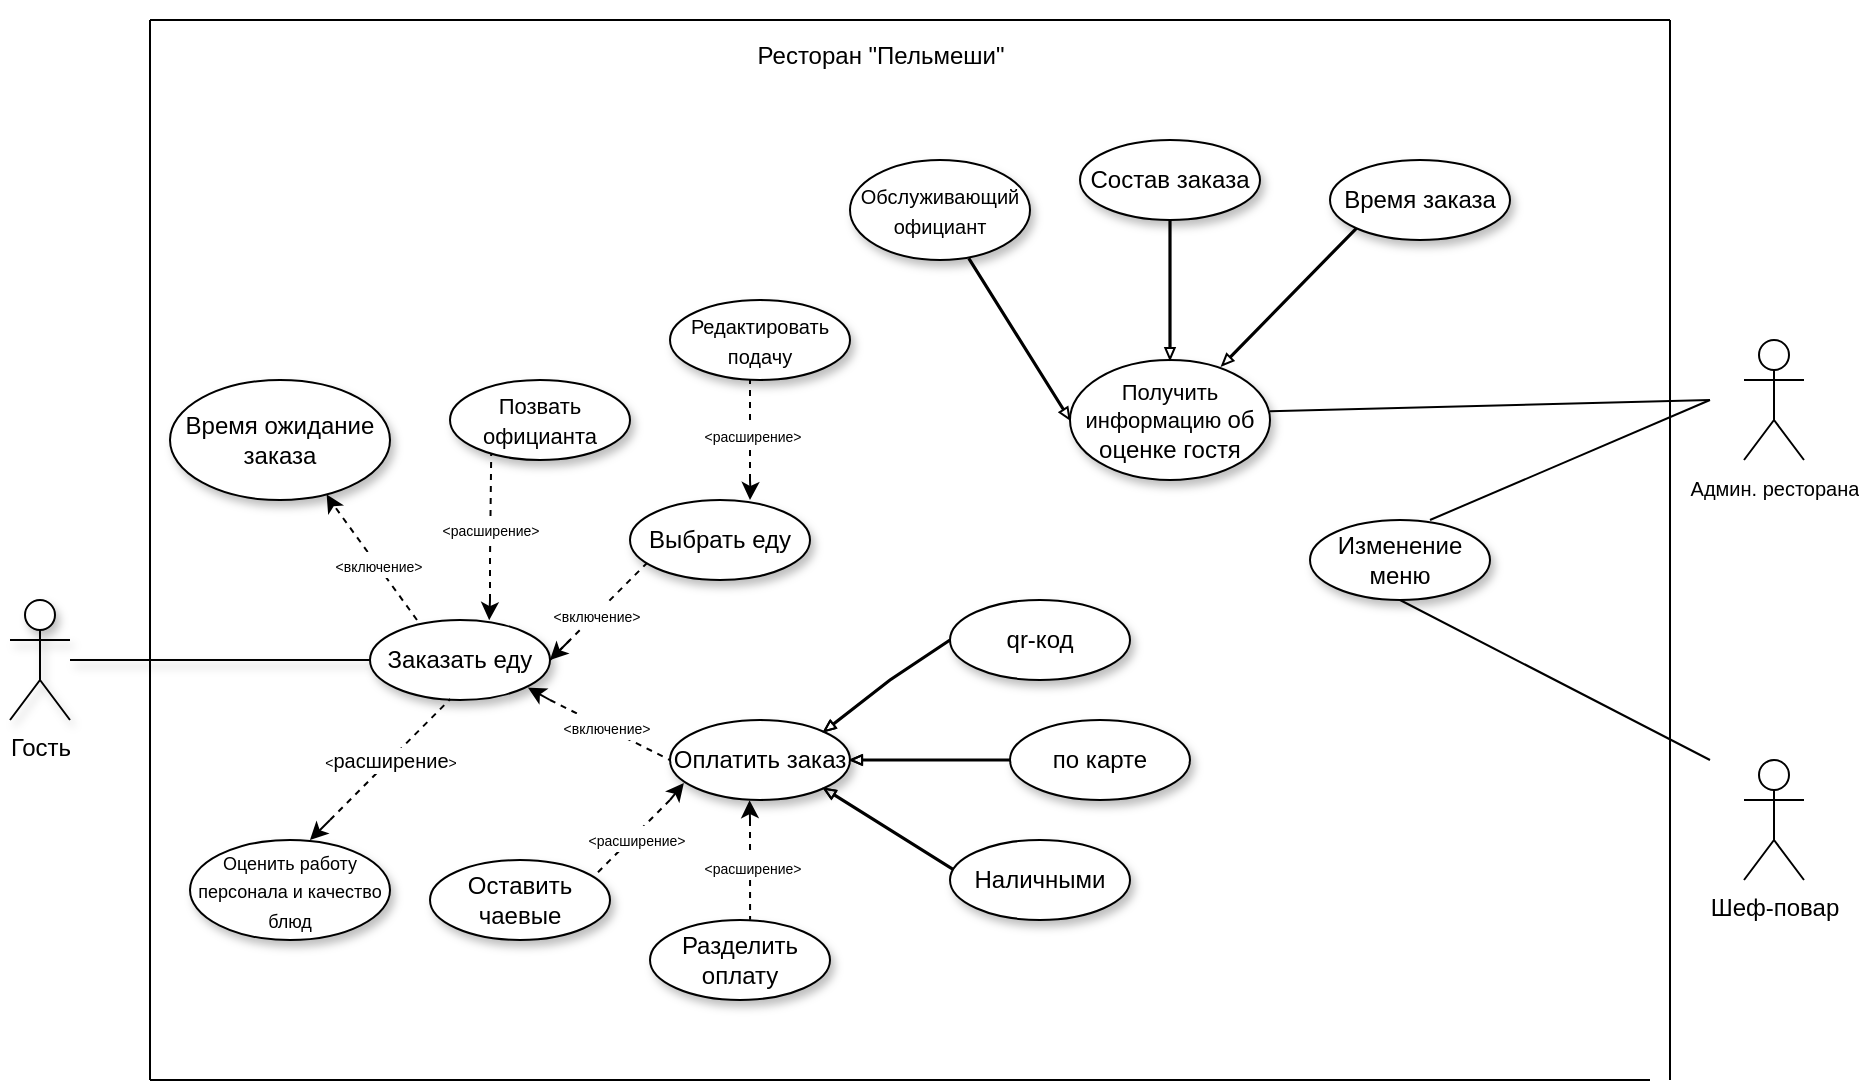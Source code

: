 <mxfile version="22.1.5" type="device" pages="2">
  <diagram name="Страница — 1" id="i7tvHaPtQf8Is52cMBQ1">
    <mxGraphModel dx="1877" dy="1699" grid="1" gridSize="10" guides="1" tooltips="1" connect="1" arrows="1" fold="1" page="1" pageScale="1" pageWidth="827" pageHeight="1169" math="0" shadow="0">
      <root>
        <mxCell id="0" />
        <mxCell id="1" parent="0" />
        <object label="Гость&lt;br&gt;" id="osNOKD76Zi-TCdNgW4y7-5">
          <mxCell style="shape=umlActor;verticalLabelPosition=bottom;verticalAlign=top;html=1;outlineConnect=0;shadow=1;" parent="1" vertex="1">
            <mxGeometry x="-70" y="160" width="30" height="60" as="geometry" />
          </mxCell>
        </object>
        <mxCell id="osNOKD76Zi-TCdNgW4y7-8" value="" style="endArrow=none;html=1;rounded=0;shadow=1;" parent="1" source="osNOKD76Zi-TCdNgW4y7-5" edge="1">
          <mxGeometry width="50" height="50" relative="1" as="geometry">
            <mxPoint x="130" y="210" as="sourcePoint" />
            <mxPoint x="110" y="190" as="targetPoint" />
          </mxGeometry>
        </mxCell>
        <mxCell id="osNOKD76Zi-TCdNgW4y7-9" value="Заказать еду" style="ellipse;whiteSpace=wrap;html=1;shadow=1;" parent="1" vertex="1">
          <mxGeometry x="110" y="170" width="90" height="40" as="geometry" />
        </mxCell>
        <mxCell id="osNOKD76Zi-TCdNgW4y7-10" value="&lt;font style=&quot;font-size: 7px;&quot;&gt;&amp;lt;расширение&amp;gt;&lt;/font&gt;" style="endArrow=none;dashed=1;html=1;rounded=0;entryX=0.229;entryY=0.913;entryDx=0;entryDy=0;entryPerimeter=0;shadow=0;" parent="1" target="osNOKD76Zi-TCdNgW4y7-19" edge="1">
          <mxGeometry x="-0.004" width="50" height="50" relative="1" as="geometry">
            <mxPoint x="170" y="160" as="sourcePoint" />
            <mxPoint x="189.51" y="80" as="targetPoint" />
            <Array as="points">
              <mxPoint x="170" y="140" />
            </Array>
            <mxPoint as="offset" />
          </mxGeometry>
        </mxCell>
        <mxCell id="osNOKD76Zi-TCdNgW4y7-19" value="&lt;font style=&quot;font-size: 11px;&quot;&gt;Позвать официанта&lt;/font&gt;" style="ellipse;whiteSpace=wrap;html=1;shadow=1;" parent="1" vertex="1">
          <mxGeometry x="150" y="50" width="90" height="40" as="geometry" />
        </mxCell>
        <mxCell id="osNOKD76Zi-TCdNgW4y7-32" value="" style="endArrow=none;dashed=1;html=1;rounded=0;" parent="1" edge="1">
          <mxGeometry width="50" height="50" relative="1" as="geometry">
            <mxPoint x="200" y="190" as="sourcePoint" />
            <mxPoint x="250" y="140" as="targetPoint" />
            <Array as="points">
              <mxPoint x="220" y="170" />
            </Array>
          </mxGeometry>
        </mxCell>
        <mxCell id="osNOKD76Zi-TCdNgW4y7-33" value="&lt;font style=&quot;font-size: 7px;&quot;&gt;&amp;lt;включение&amp;gt;&lt;/font&gt;" style="edgeLabel;html=1;align=center;verticalAlign=middle;resizable=0;points=[];" parent="osNOKD76Zi-TCdNgW4y7-32" vertex="1" connectable="0">
          <mxGeometry x="-0.077" y="1" relative="1" as="geometry">
            <mxPoint as="offset" />
          </mxGeometry>
        </mxCell>
        <mxCell id="osNOKD76Zi-TCdNgW4y7-35" value="Выбрать еду" style="ellipse;whiteSpace=wrap;html=1;shadow=1;" parent="1" vertex="1">
          <mxGeometry x="240" y="110" width="90" height="40" as="geometry" />
        </mxCell>
        <mxCell id="osNOKD76Zi-TCdNgW4y7-40" value="" style="endArrow=none;html=1;rounded=0;" parent="1" edge="1">
          <mxGeometry width="50" height="50" relative="1" as="geometry">
            <mxPoint x="200" y="200" as="sourcePoint" />
            <mxPoint x="200" y="200" as="targetPoint" />
            <Array as="points" />
          </mxGeometry>
        </mxCell>
        <mxCell id="osNOKD76Zi-TCdNgW4y7-42" value="" style="endArrow=none;dashed=1;html=1;rounded=0;entryX=0;entryY=0.5;entryDx=0;entryDy=0;" parent="1" target="osNOKD76Zi-TCdNgW4y7-44" edge="1">
          <mxGeometry width="50" height="50" relative="1" as="geometry">
            <mxPoint x="200" y="210" as="sourcePoint" />
            <mxPoint x="240" y="260" as="targetPoint" />
            <Array as="points" />
          </mxGeometry>
        </mxCell>
        <mxCell id="osNOKD76Zi-TCdNgW4y7-43" value="&lt;font style=&quot;font-size: 7px;&quot;&gt;&amp;lt;включение&amp;gt;&lt;/font&gt;" style="edgeLabel;html=1;align=center;verticalAlign=middle;resizable=0;points=[];" parent="osNOKD76Zi-TCdNgW4y7-42" vertex="1" connectable="0">
          <mxGeometry x="-0.077" y="1" relative="1" as="geometry">
            <mxPoint as="offset" />
          </mxGeometry>
        </mxCell>
        <mxCell id="osNOKD76Zi-TCdNgW4y7-44" value="Оплатить заказ" style="ellipse;whiteSpace=wrap;html=1;shadow=1;" parent="1" vertex="1">
          <mxGeometry x="260" y="220" width="90" height="40" as="geometry" />
        </mxCell>
        <mxCell id="osNOKD76Zi-TCdNgW4y7-45" value="" style="shape=flexArrow;endArrow=classic;html=1;rounded=0;entryX=1;entryY=0;entryDx=0;entryDy=0;width=0.588;endSize=1.516;endWidth=3.117;exitX=0;exitY=0.5;exitDx=0;exitDy=0;" parent="1" source="osNOKD76Zi-TCdNgW4y7-46" target="osNOKD76Zi-TCdNgW4y7-44" edge="1">
          <mxGeometry width="50" height="50" relative="1" as="geometry">
            <mxPoint x="400" y="180" as="sourcePoint" />
            <mxPoint x="324.0" y="220" as="targetPoint" />
            <Array as="points">
              <mxPoint x="370" y="200" />
            </Array>
          </mxGeometry>
        </mxCell>
        <mxCell id="osNOKD76Zi-TCdNgW4y7-46" value="qr-код" style="ellipse;whiteSpace=wrap;html=1;shadow=1;" parent="1" vertex="1">
          <mxGeometry x="400" y="160" width="90" height="40" as="geometry" />
        </mxCell>
        <mxCell id="osNOKD76Zi-TCdNgW4y7-47" value="" style="shape=flexArrow;endArrow=classic;html=1;rounded=0;entryX=1;entryY=0.5;entryDx=0;entryDy=0;width=0.588;endSize=1.516;endWidth=3.117;" parent="1" target="osNOKD76Zi-TCdNgW4y7-44" edge="1">
          <mxGeometry width="50" height="50" relative="1" as="geometry">
            <mxPoint x="430" y="240" as="sourcePoint" />
            <mxPoint x="360.0" y="260" as="targetPoint" />
            <Array as="points">
              <mxPoint x="396" y="240" />
            </Array>
          </mxGeometry>
        </mxCell>
        <mxCell id="osNOKD76Zi-TCdNgW4y7-48" value="по карте" style="ellipse;whiteSpace=wrap;html=1;shadow=1;" parent="1" vertex="1">
          <mxGeometry x="430" y="220" width="90" height="40" as="geometry" />
        </mxCell>
        <mxCell id="osNOKD76Zi-TCdNgW4y7-49" value="" style="shape=flexArrow;endArrow=classic;html=1;rounded=0;entryX=1;entryY=1;entryDx=0;entryDy=0;width=0.588;endSize=1.516;endWidth=3.117;exitX=0;exitY=0.5;exitDx=0;exitDy=0;" parent="1" source="osNOKD76Zi-TCdNgW4y7-50" target="osNOKD76Zi-TCdNgW4y7-44" edge="1">
          <mxGeometry width="50" height="50" relative="1" as="geometry">
            <mxPoint x="380" y="280" as="sourcePoint" />
            <mxPoint x="350.0" y="320" as="targetPoint" />
            <Array as="points">
              <mxPoint x="410" y="300" />
            </Array>
          </mxGeometry>
        </mxCell>
        <mxCell id="osNOKD76Zi-TCdNgW4y7-50" value="Наличными" style="ellipse;whiteSpace=wrap;html=1;shadow=1;" parent="1" vertex="1">
          <mxGeometry x="400" y="280" width="90" height="40" as="geometry" />
        </mxCell>
        <mxCell id="osNOKD76Zi-TCdNgW4y7-55" value="" style="endArrow=none;dashed=1;html=1;rounded=0;entryX=0.556;entryY=-0.003;entryDx=0;entryDy=0;entryPerimeter=0;" parent="1" target="osNOKD76Zi-TCdNgW4y7-57" edge="1">
          <mxGeometry width="50" height="50" relative="1" as="geometry">
            <mxPoint x="300" y="270" as="sourcePoint" />
            <mxPoint x="300" y="320" as="targetPoint" />
            <Array as="points" />
          </mxGeometry>
        </mxCell>
        <mxCell id="osNOKD76Zi-TCdNgW4y7-56" value="&lt;font style=&quot;font-size: 7px;&quot;&gt;&amp;lt;расширение&amp;gt;&lt;/font&gt;" style="edgeLabel;html=1;align=center;verticalAlign=middle;resizable=0;points=[];" parent="osNOKD76Zi-TCdNgW4y7-55" vertex="1" connectable="0">
          <mxGeometry x="-0.077" y="1" relative="1" as="geometry">
            <mxPoint as="offset" />
          </mxGeometry>
        </mxCell>
        <mxCell id="osNOKD76Zi-TCdNgW4y7-57" value="Разделить оплату" style="ellipse;whiteSpace=wrap;html=1;shadow=1;" parent="1" vertex="1">
          <mxGeometry x="250" y="320" width="90" height="40" as="geometry" />
        </mxCell>
        <mxCell id="osNOKD76Zi-TCdNgW4y7-60" value="" style="endArrow=none;dashed=1;html=1;rounded=0;exitX=0.111;exitY=0.748;exitDx=0;exitDy=0;exitPerimeter=0;" parent="1" edge="1">
          <mxGeometry width="50" height="50" relative="1" as="geometry">
            <mxPoint x="260" y="260" as="sourcePoint" />
            <mxPoint x="220.01" y="300.08" as="targetPoint" />
            <Array as="points">
              <mxPoint x="240.01" y="280.08" />
              <mxPoint x="230.01" y="290.08" />
            </Array>
          </mxGeometry>
        </mxCell>
        <mxCell id="osNOKD76Zi-TCdNgW4y7-61" value="&lt;font style=&quot;font-size: 7px;&quot;&gt;&amp;lt;расширение&amp;gt;&lt;/font&gt;" style="edgeLabel;html=1;align=center;verticalAlign=middle;resizable=0;points=[];" parent="osNOKD76Zi-TCdNgW4y7-60" vertex="1" connectable="0">
          <mxGeometry x="-0.077" y="1" relative="1" as="geometry">
            <mxPoint as="offset" />
          </mxGeometry>
        </mxCell>
        <mxCell id="osNOKD76Zi-TCdNgW4y7-63" value="" style="endArrow=classic;html=1;rounded=0;" parent="1" edge="1">
          <mxGeometry width="50" height="50" relative="1" as="geometry">
            <mxPoint x="180" y="280" as="sourcePoint" />
            <mxPoint x="180" y="280" as="targetPoint" />
          </mxGeometry>
        </mxCell>
        <mxCell id="osNOKD76Zi-TCdNgW4y7-64" value="" style="endArrow=classic;html=1;rounded=0;entryX=0.077;entryY=0.788;entryDx=0;entryDy=0;entryPerimeter=0;" parent="1" target="osNOKD76Zi-TCdNgW4y7-44" edge="1">
          <mxGeometry width="50" height="50" relative="1" as="geometry">
            <mxPoint x="260" y="260" as="sourcePoint" />
            <mxPoint x="270" y="250" as="targetPoint" />
            <Array as="points" />
          </mxGeometry>
        </mxCell>
        <mxCell id="osNOKD76Zi-TCdNgW4y7-65" value="" style="endArrow=classic;html=1;rounded=0;entryX=0.442;entryY=1.002;entryDx=0;entryDy=0;entryPerimeter=0;" parent="1" target="osNOKD76Zi-TCdNgW4y7-44" edge="1">
          <mxGeometry width="50" height="50" relative="1" as="geometry">
            <mxPoint x="300" y="270" as="sourcePoint" />
            <mxPoint x="294.93" y="260" as="targetPoint" />
            <Array as="points" />
          </mxGeometry>
        </mxCell>
        <mxCell id="osNOKD76Zi-TCdNgW4y7-66" value="" style="endArrow=classic;html=1;rounded=0;entryX=0.662;entryY=0.002;entryDx=0;entryDy=0;entryPerimeter=0;" parent="1" target="osNOKD76Zi-TCdNgW4y7-9" edge="1">
          <mxGeometry width="50" height="50" relative="1" as="geometry">
            <mxPoint x="170" y="160" as="sourcePoint" />
            <mxPoint x="160" y="160" as="targetPoint" />
            <Array as="points" />
          </mxGeometry>
        </mxCell>
        <mxCell id="osNOKD76Zi-TCdNgW4y7-68" value="" style="endArrow=classic;html=1;rounded=0;entryX=0.877;entryY=0.845;entryDx=0;entryDy=0;entryPerimeter=0;" parent="1" target="osNOKD76Zi-TCdNgW4y7-9" edge="1">
          <mxGeometry width="50" height="50" relative="1" as="geometry">
            <mxPoint x="200" y="210" as="sourcePoint" />
            <mxPoint x="240" y="190" as="targetPoint" />
            <Array as="points" />
          </mxGeometry>
        </mxCell>
        <mxCell id="osNOKD76Zi-TCdNgW4y7-70" value="" style="endArrow=classic;html=1;rounded=0;" parent="1" edge="1">
          <mxGeometry width="50" height="50" relative="1" as="geometry">
            <mxPoint x="210" y="180" as="sourcePoint" />
            <mxPoint x="200" y="190" as="targetPoint" />
            <Array as="points" />
          </mxGeometry>
        </mxCell>
        <mxCell id="osNOKD76Zi-TCdNgW4y7-72" value="Оставить чаевые" style="ellipse;whiteSpace=wrap;html=1;shadow=1;" parent="1" vertex="1">
          <mxGeometry x="140" y="290" width="90" height="40" as="geometry" />
        </mxCell>
        <mxCell id="osNOKD76Zi-TCdNgW4y7-73" value="" style="endArrow=classic;html=1;rounded=0;entryX=1;entryY=0;entryDx=0;entryDy=0;" parent="1" edge="1">
          <mxGeometry width="50" height="50" relative="1" as="geometry">
            <mxPoint x="300" y="100" as="sourcePoint" />
            <mxPoint x="300.0" y="109.998" as="targetPoint" />
            <Array as="points">
              <mxPoint x="300.18" y="104.14" />
            </Array>
          </mxGeometry>
        </mxCell>
        <mxCell id="osNOKD76Zi-TCdNgW4y7-74" value="" style="endArrow=none;dashed=1;html=1;rounded=0;" parent="1" edge="1">
          <mxGeometry width="50" height="50" relative="1" as="geometry">
            <mxPoint x="300" y="100" as="sourcePoint" />
            <mxPoint x="300" y="50" as="targetPoint" />
          </mxGeometry>
        </mxCell>
        <mxCell id="osNOKD76Zi-TCdNgW4y7-76" value="&lt;font style=&quot;font-size: 7px;&quot;&gt;&amp;lt;расширение&amp;gt;&lt;/font&gt;" style="edgeLabel;html=1;align=center;verticalAlign=middle;resizable=0;points=[];" parent="osNOKD76Zi-TCdNgW4y7-74" vertex="1" connectable="0">
          <mxGeometry x="-0.067" y="-1" relative="1" as="geometry">
            <mxPoint as="offset" />
          </mxGeometry>
        </mxCell>
        <mxCell id="osNOKD76Zi-TCdNgW4y7-75" value="&lt;font style=&quot;font-size: 10px;&quot;&gt;Редактировать подачу&lt;/font&gt;" style="ellipse;whiteSpace=wrap;html=1;shadow=1;" parent="1" vertex="1">
          <mxGeometry x="260" y="10" width="90" height="40" as="geometry" />
        </mxCell>
        <mxCell id="osNOKD76Zi-TCdNgW4y7-77" value="" style="endArrow=none;dashed=1;html=1;rounded=0;entryX=0.446;entryY=0.988;entryDx=0;entryDy=0;entryPerimeter=0;" parent="1" target="osNOKD76Zi-TCdNgW4y7-9" edge="1">
          <mxGeometry width="50" height="50" relative="1" as="geometry">
            <mxPoint x="90" y="270" as="sourcePoint" />
            <mxPoint x="134" y="209" as="targetPoint" />
          </mxGeometry>
        </mxCell>
        <mxCell id="osNOKD76Zi-TCdNgW4y7-78" value="&lt;font style=&quot;font-size: 7px;&quot;&gt;&amp;lt;&lt;/font&gt;&lt;font size=&quot;1&quot; style=&quot;&quot;&gt;расширение&lt;/font&gt;&lt;font style=&quot;font-size: 7px;&quot;&gt;&amp;gt;&lt;/font&gt;" style="edgeLabel;html=1;align=center;verticalAlign=middle;resizable=0;points=[];" parent="osNOKD76Zi-TCdNgW4y7-77" vertex="1" connectable="0">
          <mxGeometry x="-0.004" relative="1" as="geometry">
            <mxPoint as="offset" />
          </mxGeometry>
        </mxCell>
        <mxCell id="osNOKD76Zi-TCdNgW4y7-79" value="" style="endArrow=classic;html=1;rounded=0;" parent="1" edge="1">
          <mxGeometry width="50" height="50" relative="1" as="geometry">
            <mxPoint x="90" y="270" as="sourcePoint" />
            <mxPoint x="80" y="280" as="targetPoint" />
            <Array as="points" />
          </mxGeometry>
        </mxCell>
        <mxCell id="osNOKD76Zi-TCdNgW4y7-80" value="&lt;font style=&quot;font-size: 9px;&quot;&gt;Оценить работу персонала и качество блюд&lt;/font&gt;" style="ellipse;whiteSpace=wrap;html=1;shadow=1;" parent="1" vertex="1">
          <mxGeometry x="20" y="280" width="100" height="50" as="geometry" />
        </mxCell>
        <mxCell id="osNOKD76Zi-TCdNgW4y7-81" value="&lt;font style=&quot;font-size: 10px;&quot;&gt;Админ. ресторана&lt;/font&gt;" style="shape=umlActor;verticalLabelPosition=bottom;verticalAlign=top;html=1;outlineConnect=0;" parent="1" vertex="1">
          <mxGeometry x="797" y="30" width="30" height="60" as="geometry" />
        </mxCell>
        <mxCell id="osNOKD76Zi-TCdNgW4y7-82" value="Шеф-повар&lt;br&gt;" style="shape=umlActor;verticalLabelPosition=bottom;verticalAlign=top;html=1;outlineConnect=0;" parent="1" vertex="1">
          <mxGeometry x="797" y="240" width="30" height="60" as="geometry" />
        </mxCell>
        <mxCell id="osNOKD76Zi-TCdNgW4y7-86" value="" style="endArrow=none;html=1;rounded=0;" parent="1" edge="1">
          <mxGeometry width="50" height="50" relative="1" as="geometry">
            <mxPoint x="640" y="120" as="sourcePoint" />
            <mxPoint x="780" y="60" as="targetPoint" />
          </mxGeometry>
        </mxCell>
        <mxCell id="osNOKD76Zi-TCdNgW4y7-87" value="Изменение меню" style="ellipse;whiteSpace=wrap;html=1;shadow=1;" parent="1" vertex="1">
          <mxGeometry x="580" y="120" width="90" height="40" as="geometry" />
        </mxCell>
        <mxCell id="osNOKD76Zi-TCdNgW4y7-88" value="" style="endArrow=none;html=1;rounded=0;entryX=0.5;entryY=1;entryDx=0;entryDy=0;" parent="1" target="osNOKD76Zi-TCdNgW4y7-87" edge="1">
          <mxGeometry width="50" height="50" relative="1" as="geometry">
            <mxPoint x="780" y="240" as="sourcePoint" />
            <mxPoint x="660" y="180" as="targetPoint" />
          </mxGeometry>
        </mxCell>
        <mxCell id="osNOKD76Zi-TCdNgW4y7-90" value="" style="endArrow=none;html=1;rounded=0;exitX=0.998;exitY=0.428;exitDx=0;exitDy=0;exitPerimeter=0;" parent="1" source="osNOKD76Zi-TCdNgW4y7-91" edge="1">
          <mxGeometry width="50" height="50" relative="1" as="geometry">
            <mxPoint x="560" y="60" as="sourcePoint" />
            <mxPoint x="780" y="60" as="targetPoint" />
          </mxGeometry>
        </mxCell>
        <mxCell id="osNOKD76Zi-TCdNgW4y7-91" value="&lt;font style=&quot;font-size: 11px;&quot;&gt;Получить информацию&amp;nbsp;&lt;/font&gt;об оценке гостя" style="ellipse;whiteSpace=wrap;html=1;shadow=1;" parent="1" vertex="1">
          <mxGeometry x="460" y="40" width="100" height="60" as="geometry" />
        </mxCell>
        <mxCell id="osNOKD76Zi-TCdNgW4y7-97" value="" style="shape=flexArrow;endArrow=classic;html=1;rounded=0;entryX=0;entryY=0.5;entryDx=0;entryDy=0;width=0.588;endSize=1.516;endWidth=3.117;exitX=0.66;exitY=0.983;exitDx=0;exitDy=0;exitPerimeter=0;" parent="1" source="osNOKD76Zi-TCdNgW4y7-98" target="osNOKD76Zi-TCdNgW4y7-91" edge="1">
          <mxGeometry width="50" height="50" relative="1" as="geometry">
            <mxPoint x="430" y="40" as="sourcePoint" />
            <mxPoint x="414" y="126" as="targetPoint" />
            <Array as="points" />
          </mxGeometry>
        </mxCell>
        <mxCell id="osNOKD76Zi-TCdNgW4y7-98" value="&lt;font style=&quot;font-size: 10px;&quot;&gt;Обслуживающий официант&lt;/font&gt;" style="ellipse;whiteSpace=wrap;html=1;shadow=1;" parent="1" vertex="1">
          <mxGeometry x="350" y="-60" width="90" height="50" as="geometry" />
        </mxCell>
        <mxCell id="osNOKD76Zi-TCdNgW4y7-99" value="" style="shape=flexArrow;endArrow=classic;html=1;rounded=0;entryX=0.5;entryY=0;entryDx=0;entryDy=0;width=0.588;endSize=1.516;endWidth=3.117;" parent="1" target="osNOKD76Zi-TCdNgW4y7-91" edge="1">
          <mxGeometry width="50" height="50" relative="1" as="geometry">
            <mxPoint x="510" y="-30" as="sourcePoint" />
            <mxPoint x="527" y="31" as="targetPoint" />
            <Array as="points" />
          </mxGeometry>
        </mxCell>
        <mxCell id="osNOKD76Zi-TCdNgW4y7-100" value="Состав заказа" style="ellipse;whiteSpace=wrap;html=1;shadow=1;" parent="1" vertex="1">
          <mxGeometry x="465" y="-70" width="90" height="40" as="geometry" />
        </mxCell>
        <mxCell id="osNOKD76Zi-TCdNgW4y7-101" value="" style="shape=flexArrow;endArrow=classic;html=1;rounded=0;entryX=0.758;entryY=0.05;entryDx=0;entryDy=0;width=0.588;endSize=1.516;endWidth=3.117;entryPerimeter=0;exitX=0;exitY=1;exitDx=0;exitDy=0;" parent="1" source="osNOKD76Zi-TCdNgW4y7-102" target="osNOKD76Zi-TCdNgW4y7-91" edge="1">
          <mxGeometry width="50" height="50" relative="1" as="geometry">
            <mxPoint x="600" y="-20" as="sourcePoint" />
            <mxPoint x="570" y="50" as="targetPoint" />
            <Array as="points" />
          </mxGeometry>
        </mxCell>
        <mxCell id="osNOKD76Zi-TCdNgW4y7-102" value="Время заказа" style="ellipse;whiteSpace=wrap;html=1;shadow=1;" parent="1" vertex="1">
          <mxGeometry x="590" y="-60" width="90" height="40" as="geometry" />
        </mxCell>
        <mxCell id="osNOKD76Zi-TCdNgW4y7-103" value="" style="endArrow=none;dashed=1;html=1;rounded=0;exitX=0.261;exitY=0;exitDx=0;exitDy=0;exitPerimeter=0;" parent="1" source="osNOKD76Zi-TCdNgW4y7-9" edge="1">
          <mxGeometry width="50" height="50" relative="1" as="geometry">
            <mxPoint x="70" y="170" as="sourcePoint" />
            <mxPoint x="90" y="110" as="targetPoint" />
          </mxGeometry>
        </mxCell>
        <mxCell id="osNOKD76Zi-TCdNgW4y7-106" value="&lt;span style=&quot;font-size: 7px;&quot;&gt;&amp;lt;включение&amp;gt;&lt;/span&gt;" style="edgeLabel;html=1;align=center;verticalAlign=middle;resizable=0;points=[];" parent="osNOKD76Zi-TCdNgW4y7-103" vertex="1" connectable="0">
          <mxGeometry x="-0.064" y="-1" relative="1" as="geometry">
            <mxPoint as="offset" />
          </mxGeometry>
        </mxCell>
        <mxCell id="osNOKD76Zi-TCdNgW4y7-104" value="Время ожидание заказа" style="ellipse;whiteSpace=wrap;html=1;shadow=1;" parent="1" vertex="1">
          <mxGeometry x="10" y="50" width="110" height="60" as="geometry" />
        </mxCell>
        <mxCell id="osNOKD76Zi-TCdNgW4y7-105" value="" style="endArrow=classic;html=1;rounded=0;entryX=0.712;entryY=0.953;entryDx=0;entryDy=0;entryPerimeter=0;" parent="1" target="osNOKD76Zi-TCdNgW4y7-104" edge="1">
          <mxGeometry width="50" height="50" relative="1" as="geometry">
            <mxPoint x="90" y="110" as="sourcePoint" />
            <mxPoint x="80" y="120" as="targetPoint" />
            <Array as="points" />
          </mxGeometry>
        </mxCell>
        <mxCell id="osNOKD76Zi-TCdNgW4y7-108" value="" style="endArrow=none;html=1;rounded=0;" parent="1" edge="1">
          <mxGeometry width="50" height="50" relative="1" as="geometry">
            <mxPoint y="400" as="sourcePoint" />
            <mxPoint y="-130" as="targetPoint" />
          </mxGeometry>
        </mxCell>
        <mxCell id="osNOKD76Zi-TCdNgW4y7-109" value="" style="endArrow=none;html=1;rounded=0;" parent="1" edge="1">
          <mxGeometry width="50" height="50" relative="1" as="geometry">
            <mxPoint y="-130" as="sourcePoint" />
            <mxPoint x="760" y="-130" as="targetPoint" />
          </mxGeometry>
        </mxCell>
        <mxCell id="osNOKD76Zi-TCdNgW4y7-110" value="" style="endArrow=none;html=1;rounded=0;" parent="1" edge="1">
          <mxGeometry width="50" height="50" relative="1" as="geometry">
            <mxPoint x="760" y="400" as="sourcePoint" />
            <mxPoint x="760" y="-130" as="targetPoint" />
          </mxGeometry>
        </mxCell>
        <mxCell id="osNOKD76Zi-TCdNgW4y7-111" value="" style="endArrow=none;html=1;rounded=0;" parent="1" edge="1">
          <mxGeometry width="50" height="50" relative="1" as="geometry">
            <mxPoint y="400" as="sourcePoint" />
            <mxPoint x="750" y="400" as="targetPoint" />
          </mxGeometry>
        </mxCell>
        <mxCell id="osNOKD76Zi-TCdNgW4y7-112" value="&lt;br&gt;Ресторан &quot;Пельмеши&quot;" style="text;html=1;align=center;verticalAlign=middle;resizable=0;points=[];autosize=1;strokeColor=none;fillColor=none;" parent="1" vertex="1">
          <mxGeometry x="290" y="-140" width="150" height="40" as="geometry" />
        </mxCell>
      </root>
    </mxGraphModel>
  </diagram>
  <diagram id="vJi60URar5f1sg_l_6Mv" name="Страница — 2">
    <mxGraphModel dx="1514" dy="589" grid="1" gridSize="10" guides="1" tooltips="1" connect="1" arrows="1" fold="1" page="1" pageScale="1" pageWidth="827" pageHeight="1169" math="0" shadow="0">
      <root>
        <mxCell id="0" />
        <mxCell id="1" parent="0" />
        <mxCell id="jXORyKpwqcTnmHkpgUig-2" value="Диаграмма Activity для музыкального сервиса &quot;Не клон Spotify&quot; по выбору музыки." style="text;html=1;align=center;verticalAlign=middle;resizable=0;points=[];autosize=1;strokeColor=none;fillColor=none;" vertex="1" parent="1">
          <mxGeometry x="155" width="490" height="30" as="geometry" />
        </mxCell>
        <mxCell id="jXORyKpwqcTnmHkpgUig-4" value="Пользователь" style="text;html=1;align=center;verticalAlign=middle;resizable=0;points=[];autosize=1;strokeColor=none;fillColor=none;" vertex="1" parent="1">
          <mxGeometry x="102.5" y="50" width="100" height="30" as="geometry" />
        </mxCell>
        <mxCell id="jXORyKpwqcTnmHkpgUig-6" value="Система&amp;nbsp;" style="text;html=1;align=center;verticalAlign=middle;resizable=0;points=[];autosize=1;strokeColor=none;fillColor=none;" vertex="1" parent="1">
          <mxGeometry x="430" y="40" width="80" height="30" as="geometry" />
        </mxCell>
        <mxCell id="jXORyKpwqcTnmHkpgUig-9" value="" style="endArrow=none;dashed=1;html=1;dashPattern=1 3;strokeWidth=2;rounded=0;" edge="1" parent="1">
          <mxGeometry width="50" height="50" relative="1" as="geometry">
            <mxPoint x="280" y="921.6" as="sourcePoint" />
            <mxPoint x="280" y="40" as="targetPoint" />
          </mxGeometry>
        </mxCell>
        <mxCell id="jXORyKpwqcTnmHkpgUig-10" value="" style="endArrow=none;dashed=1;html=1;dashPattern=1 3;strokeWidth=2;rounded=0;" edge="1" parent="1">
          <mxGeometry width="50" height="50" relative="1" as="geometry">
            <mxPoint x="800" y="901.6" as="sourcePoint" />
            <mxPoint x="800" y="20" as="targetPoint" />
          </mxGeometry>
        </mxCell>
        <mxCell id="jXORyKpwqcTnmHkpgUig-22" style="edgeStyle=orthogonalEdgeStyle;rounded=0;orthogonalLoop=1;jettySize=auto;html=1;exitX=0.5;exitY=1;exitDx=0;exitDy=0;entryX=0.5;entryY=0;entryDx=0;entryDy=0;" edge="1" parent="1" source="jXORyKpwqcTnmHkpgUig-11" target="jXORyKpwqcTnmHkpgUig-43">
          <mxGeometry relative="1" as="geometry">
            <mxPoint x="92.5" y="130" as="targetPoint" />
          </mxGeometry>
        </mxCell>
        <mxCell id="jXORyKpwqcTnmHkpgUig-11" value="" style="ellipse;fillColor=strokeColor;html=1;" vertex="1" parent="1">
          <mxGeometry x="142.5" y="90" width="20" height="20" as="geometry" />
        </mxCell>
        <mxCell id="jXORyKpwqcTnmHkpgUig-12" value="&lt;font style=&quot;font-size: 9px;&quot;&gt;Начало&lt;/font&gt;" style="text;html=1;align=center;verticalAlign=middle;resizable=0;points=[];autosize=1;strokeColor=none;fillColor=none;" vertex="1" parent="1">
          <mxGeometry x="92.5" y="85" width="50" height="30" as="geometry" />
        </mxCell>
        <mxCell id="jXORyKpwqcTnmHkpgUig-16" style="edgeStyle=orthogonalEdgeStyle;rounded=0;orthogonalLoop=1;jettySize=auto;html=1;exitX=1;exitY=0.5;exitDx=0;exitDy=0;entryX=0;entryY=0.5;entryDx=0;entryDy=0;" edge="1" parent="1" source="jXORyKpwqcTnmHkpgUig-43">
          <mxGeometry relative="1" as="geometry">
            <mxPoint x="407.5" y="145" as="targetPoint" />
            <mxPoint x="132.5" y="145" as="sourcePoint" />
          </mxGeometry>
        </mxCell>
        <mxCell id="jXORyKpwqcTnmHkpgUig-29" style="edgeStyle=orthogonalEdgeStyle;rounded=0;orthogonalLoop=1;jettySize=auto;html=1;exitX=0.5;exitY=1;exitDx=0;exitDy=0;" edge="1" parent="1" target="jXORyKpwqcTnmHkpgUig-30">
          <mxGeometry relative="1" as="geometry">
            <mxPoint x="469.897" y="220" as="targetPoint" />
            <mxPoint x="470" y="175" as="sourcePoint" />
          </mxGeometry>
        </mxCell>
        <mxCell id="jXORyKpwqcTnmHkpgUig-32" value="&lt;font style=&quot;font-size: 8px;&quot;&gt;Слушаем рекомендации&lt;/font&gt;" style="edgeLabel;html=1;align=center;verticalAlign=middle;resizable=0;points=[];" vertex="1" connectable="0" parent="jXORyKpwqcTnmHkpgUig-29">
          <mxGeometry x="-0.353" relative="1" as="geometry">
            <mxPoint as="offset" />
          </mxGeometry>
        </mxCell>
        <mxCell id="jXORyKpwqcTnmHkpgUig-38" style="edgeStyle=orthogonalEdgeStyle;rounded=0;orthogonalLoop=1;jettySize=auto;html=1;exitX=0;exitY=0.5;exitDx=0;exitDy=0;entryX=1;entryY=0.5;entryDx=0;entryDy=0;" edge="1" parent="1" source="jXORyKpwqcTnmHkpgUig-30" target="jXORyKpwqcTnmHkpgUig-41">
          <mxGeometry relative="1" as="geometry">
            <mxPoint x="400" y="225" as="targetPoint" />
          </mxGeometry>
        </mxCell>
        <mxCell id="jXORyKpwqcTnmHkpgUig-39" value="&lt;font style=&quot;font-size: 8px;&quot;&gt;Нет&lt;/font&gt;" style="edgeLabel;html=1;align=center;verticalAlign=middle;resizable=0;points=[];" vertex="1" connectable="0" parent="jXORyKpwqcTnmHkpgUig-38">
          <mxGeometry x="-0.091" y="1" relative="1" as="geometry">
            <mxPoint x="1" y="-1" as="offset" />
          </mxGeometry>
        </mxCell>
        <mxCell id="jXORyKpwqcTnmHkpgUig-63" style="edgeStyle=orthogonalEdgeStyle;rounded=0;orthogonalLoop=1;jettySize=auto;html=1;entryX=1;entryY=0.5;entryDx=0;entryDy=0;" edge="1" parent="1" source="jXORyKpwqcTnmHkpgUig-30" target="jXORyKpwqcTnmHkpgUig-64">
          <mxGeometry relative="1" as="geometry">
            <mxPoint x="540" y="750" as="targetPoint" />
            <Array as="points">
              <mxPoint x="720" y="225" />
              <mxPoint x="720" y="750" />
            </Array>
          </mxGeometry>
        </mxCell>
        <mxCell id="jXORyKpwqcTnmHkpgUig-67" value="&lt;font style=&quot;font-size: 8px;&quot;&gt;Да&lt;/font&gt;" style="edgeLabel;html=1;align=center;verticalAlign=middle;resizable=0;points=[];" vertex="1" connectable="0" parent="jXORyKpwqcTnmHkpgUig-63">
          <mxGeometry x="-0.084" relative="1" as="geometry">
            <mxPoint as="offset" />
          </mxGeometry>
        </mxCell>
        <mxCell id="jXORyKpwqcTnmHkpgUig-30" value="" style="rhombus;" vertex="1" parent="1">
          <mxGeometry x="454.997" y="210" width="30" height="30" as="geometry" />
        </mxCell>
        <mxCell id="jXORyKpwqcTnmHkpgUig-46" style="edgeStyle=orthogonalEdgeStyle;rounded=0;orthogonalLoop=1;jettySize=auto;html=1;exitX=0.5;exitY=1;exitDx=0;exitDy=0;entryX=0;entryY=0.5;entryDx=0;entryDy=0;" edge="1" parent="1" source="jXORyKpwqcTnmHkpgUig-41" target="jXORyKpwqcTnmHkpgUig-48">
          <mxGeometry relative="1" as="geometry">
            <mxPoint x="370" y="300" as="targetPoint" />
            <Array as="points">
              <mxPoint x="150" y="246" />
              <mxPoint x="150" y="285" />
            </Array>
          </mxGeometry>
        </mxCell>
        <mxCell id="jXORyKpwqcTnmHkpgUig-41" value="&lt;font style=&quot;font-size: 9px;&quot;&gt;Ввод названия трека/имя исполнителя&lt;/font&gt;" style="html=1;align=center;verticalAlign=top;rounded=1;absoluteArcSize=1;arcSize=10;dashed=0;whiteSpace=wrap;" vertex="1" parent="1">
          <mxGeometry x="102.5" y="204.38" width="100" height="41.25" as="geometry" />
        </mxCell>
        <mxCell id="jXORyKpwqcTnmHkpgUig-42" value="&lt;font style=&quot;font-size: 9px;&quot;&gt;Предоставление &lt;font style=&quot;&quot;&gt;рекомендаций/&lt;/font&gt;поиска по треку/артистам&lt;/font&gt;" style="rounded=0;whiteSpace=wrap;html=1;" vertex="1" parent="1">
          <mxGeometry x="410" y="117.5" width="120" height="55" as="geometry" />
        </mxCell>
        <mxCell id="jXORyKpwqcTnmHkpgUig-43" value="&lt;font style=&quot;font-size: 9px;&quot;&gt;Выбор музыки&lt;/font&gt;" style="rounded=0;whiteSpace=wrap;html=1;" vertex="1" parent="1">
          <mxGeometry x="118.75" y="130" width="67.5" height="30" as="geometry" />
        </mxCell>
        <mxCell id="jXORyKpwqcTnmHkpgUig-50" style="edgeStyle=orthogonalEdgeStyle;rounded=0;orthogonalLoop=1;jettySize=auto;html=1;exitX=0.5;exitY=1;exitDx=0;exitDy=0;entryX=0.5;entryY=0;entryDx=0;entryDy=0;" edge="1" parent="1" source="jXORyKpwqcTnmHkpgUig-48" target="jXORyKpwqcTnmHkpgUig-51">
          <mxGeometry relative="1" as="geometry">
            <mxPoint x="469.833" y="340" as="targetPoint" />
          </mxGeometry>
        </mxCell>
        <mxCell id="jXORyKpwqcTnmHkpgUig-57" value="&lt;font style=&quot;font-size: 8px;&quot;&gt;По запросу нашелся трек/исполнитель&lt;/font&gt;" style="edgeLabel;html=1;align=center;verticalAlign=middle;resizable=0;points=[];" vertex="1" connectable="0" parent="jXORyKpwqcTnmHkpgUig-50">
          <mxGeometry x="-0.219" y="-1" relative="1" as="geometry">
            <mxPoint x="1" as="offset" />
          </mxGeometry>
        </mxCell>
        <mxCell id="jXORyKpwqcTnmHkpgUig-48" value="&lt;font style=&quot;font-size: 9px;&quot;&gt;Определение наличия в библиотеки запроса пользователя&lt;/font&gt;" style="rounded=0;whiteSpace=wrap;html=1;" vertex="1" parent="1">
          <mxGeometry x="422.5" y="260" width="107.5" height="50" as="geometry" />
        </mxCell>
        <mxCell id="jXORyKpwqcTnmHkpgUig-54" value="" style="edgeStyle=orthogonalEdgeStyle;rounded=0;orthogonalLoop=1;jettySize=auto;html=1;entryX=1;entryY=0.5;entryDx=0;entryDy=0;" edge="1" parent="1" source="jXORyKpwqcTnmHkpgUig-51" target="jXORyKpwqcTnmHkpgUig-56">
          <mxGeometry relative="1" as="geometry">
            <mxPoint x="133.75" y="355" as="targetPoint" />
          </mxGeometry>
        </mxCell>
        <mxCell id="jXORyKpwqcTnmHkpgUig-55" value="&lt;font style=&quot;font-size: 8px;&quot;&gt;Нет&lt;/font&gt;" style="edgeLabel;html=1;align=center;verticalAlign=middle;resizable=0;points=[];" vertex="1" connectable="0" parent="jXORyKpwqcTnmHkpgUig-54">
          <mxGeometry x="-0.142" y="-1" relative="1" as="geometry">
            <mxPoint as="offset" />
          </mxGeometry>
        </mxCell>
        <mxCell id="jXORyKpwqcTnmHkpgUig-81" style="edgeStyle=orthogonalEdgeStyle;rounded=0;orthogonalLoop=1;jettySize=auto;html=1;exitX=1;exitY=0.5;exitDx=0;exitDy=0;" edge="1" parent="1" source="jXORyKpwqcTnmHkpgUig-51" target="jXORyKpwqcTnmHkpgUig-83">
          <mxGeometry relative="1" as="geometry">
            <mxPoint x="660" y="354.828" as="targetPoint" />
          </mxGeometry>
        </mxCell>
        <mxCell id="jXORyKpwqcTnmHkpgUig-82" value="&lt;font style=&quot;font-size: 8px;&quot;&gt;Да&lt;/font&gt;" style="edgeLabel;html=1;align=center;verticalAlign=middle;resizable=0;points=[];" vertex="1" connectable="0" parent="jXORyKpwqcTnmHkpgUig-81">
          <mxGeometry x="-0.051" relative="1" as="geometry">
            <mxPoint as="offset" />
          </mxGeometry>
        </mxCell>
        <mxCell id="jXORyKpwqcTnmHkpgUig-51" value="" style="rhombus;" vertex="1" parent="1">
          <mxGeometry x="450" y="340" width="40" height="30" as="geometry" />
        </mxCell>
        <mxCell id="jXORyKpwqcTnmHkpgUig-58" style="edgeStyle=orthogonalEdgeStyle;rounded=0;orthogonalLoop=1;jettySize=auto;html=1;exitX=0.5;exitY=1;exitDx=0;exitDy=0;entryX=0.5;entryY=0;entryDx=0;entryDy=0;" edge="1" parent="1" source="jXORyKpwqcTnmHkpgUig-56" target="jXORyKpwqcTnmHkpgUig-60">
          <mxGeometry relative="1" as="geometry">
            <mxPoint x="110" y="390" as="targetPoint" />
          </mxGeometry>
        </mxCell>
        <mxCell id="jXORyKpwqcTnmHkpgUig-62" value="&lt;font style=&quot;font-size: 8px;&quot;&gt;Запрос введён&lt;/font&gt;" style="edgeLabel;html=1;align=center;verticalAlign=middle;resizable=0;points=[];" vertex="1" connectable="0" parent="jXORyKpwqcTnmHkpgUig-58">
          <mxGeometry x="-0.21" y="-1" relative="1" as="geometry">
            <mxPoint as="offset" />
          </mxGeometry>
        </mxCell>
        <mxCell id="jXORyKpwqcTnmHkpgUig-56" value="Ввод другого запроса" style="html=1;align=center;verticalAlign=top;rounded=1;absoluteArcSize=1;arcSize=10;dashed=0;whiteSpace=wrap;" vertex="1" parent="1">
          <mxGeometry x="82.5" y="342.5" width="140" height="25" as="geometry" />
        </mxCell>
        <mxCell id="jXORyKpwqcTnmHkpgUig-61" style="edgeStyle=orthogonalEdgeStyle;rounded=0;orthogonalLoop=1;jettySize=auto;html=1;exitX=0.5;exitY=1;exitDx=0;exitDy=0;entryX=0;entryY=0.5;entryDx=0;entryDy=0;" edge="1" parent="1" source="jXORyKpwqcTnmHkpgUig-60" target="jXORyKpwqcTnmHkpgUig-64">
          <mxGeometry relative="1" as="geometry">
            <mxPoint x="370" y="770" as="targetPoint" />
            <Array as="points">
              <mxPoint x="80" y="430" />
              <mxPoint x="80" y="750" />
            </Array>
          </mxGeometry>
        </mxCell>
        <mxCell id="jXORyKpwqcTnmHkpgUig-66" value="&lt;font style=&quot;font-size: 8px;&quot;&gt;Нет&lt;/font&gt;" style="edgeLabel;html=1;align=center;verticalAlign=middle;resizable=0;points=[];" vertex="1" connectable="0" parent="jXORyKpwqcTnmHkpgUig-61">
          <mxGeometry x="-0.541" y="-1" relative="1" as="geometry">
            <mxPoint as="offset" />
          </mxGeometry>
        </mxCell>
        <mxCell id="jXORyKpwqcTnmHkpgUig-68" style="edgeStyle=orthogonalEdgeStyle;rounded=0;orthogonalLoop=1;jettySize=auto;html=1;exitX=1;exitY=0.5;exitDx=0;exitDy=0;entryX=1.026;entryY=0.4;entryDx=0;entryDy=0;entryPerimeter=0;" edge="1" parent="1" source="jXORyKpwqcTnmHkpgUig-60" target="jXORyKpwqcTnmHkpgUig-48">
          <mxGeometry relative="1" as="geometry">
            <mxPoint x="530" y="280" as="targetPoint" />
            <Array as="points">
              <mxPoint x="560" y="415" />
              <mxPoint x="560" y="280" />
            </Array>
          </mxGeometry>
        </mxCell>
        <mxCell id="jXORyKpwqcTnmHkpgUig-69" value="&lt;font style=&quot;font-size: 8px;&quot;&gt;Да&lt;/font&gt;" style="edgeLabel;html=1;align=center;verticalAlign=middle;resizable=0;points=[];" vertex="1" connectable="0" parent="jXORyKpwqcTnmHkpgUig-68">
          <mxGeometry x="-0.225" y="-4" relative="1" as="geometry">
            <mxPoint x="-3" y="-4" as="offset" />
          </mxGeometry>
        </mxCell>
        <mxCell id="jXORyKpwqcTnmHkpgUig-60" value="" style="rhombus;" vertex="1" parent="1">
          <mxGeometry x="137.5" y="400" width="30" height="30" as="geometry" />
        </mxCell>
        <mxCell id="jXORyKpwqcTnmHkpgUig-64" value="" style="ellipse;html=1;shape=endState;fillColor=strokeColor;" vertex="1" parent="1">
          <mxGeometry x="460" y="740" width="20" height="20" as="geometry" />
        </mxCell>
        <mxCell id="jXORyKpwqcTnmHkpgUig-65" value="&lt;font style=&quot;font-size: 9px;&quot;&gt;Конец&lt;/font&gt;" style="text;html=1;align=center;verticalAlign=middle;resizable=0;points=[];autosize=1;strokeColor=none;fillColor=none;" vertex="1" parent="1">
          <mxGeometry x="445" y="760" width="50" height="30" as="geometry" />
        </mxCell>
        <mxCell id="jXORyKpwqcTnmHkpgUig-84" style="edgeStyle=orthogonalEdgeStyle;rounded=0;orthogonalLoop=1;jettySize=auto;html=1;entryX=0.5;entryY=0;entryDx=0;entryDy=0;exitX=0.5;exitY=1;exitDx=0;exitDy=0;" edge="1" parent="1" source="jXORyKpwqcTnmHkpgUig-93" target="jXORyKpwqcTnmHkpgUig-86">
          <mxGeometry relative="1" as="geometry">
            <mxPoint x="629.58" y="610" as="targetPoint" />
            <mxPoint x="570" y="520" as="sourcePoint" />
            <Array as="points">
              <mxPoint x="640" y="500" />
            </Array>
          </mxGeometry>
        </mxCell>
        <mxCell id="jXORyKpwqcTnmHkpgUig-85" value="&lt;font style=&quot;font-size: 8px;&quot;&gt;Добавить в плейлист/понравившиеся&lt;/font&gt;" style="edgeLabel;html=1;align=center;verticalAlign=middle;resizable=0;points=[];" vertex="1" connectable="0" parent="jXORyKpwqcTnmHkpgUig-84">
          <mxGeometry x="-0.113" relative="1" as="geometry">
            <mxPoint y="1" as="offset" />
          </mxGeometry>
        </mxCell>
        <mxCell id="jXORyKpwqcTnmHkpgUig-95" style="edgeStyle=orthogonalEdgeStyle;rounded=0;orthogonalLoop=1;jettySize=auto;html=1;exitX=0.5;exitY=1;exitDx=0;exitDy=0;entryX=0.5;entryY=0;entryDx=0;entryDy=0;" edge="1" parent="1" source="jXORyKpwqcTnmHkpgUig-83" target="jXORyKpwqcTnmHkpgUig-96">
          <mxGeometry relative="1" as="geometry">
            <mxPoint x="639.857" y="410" as="targetPoint" />
          </mxGeometry>
        </mxCell>
        <mxCell id="jXORyKpwqcTnmHkpgUig-97" value="&lt;font style=&quot;font-size: 8px;&quot;&gt;Нашли нужное нам&lt;/font&gt;" style="edgeLabel;html=1;align=center;verticalAlign=middle;resizable=0;points=[];" vertex="1" connectable="0" parent="jXORyKpwqcTnmHkpgUig-95">
          <mxGeometry x="-0.249" relative="1" as="geometry">
            <mxPoint as="offset" />
          </mxGeometry>
        </mxCell>
        <mxCell id="jXORyKpwqcTnmHkpgUig-83" value="&lt;font style=&quot;font-size: 9px;&quot;&gt;&lt;font style=&quot;&quot;&gt;Вывод треков/исполнителей&lt;/font&gt; пользователю&lt;/font&gt;" style="rounded=0;whiteSpace=wrap;html=1;" vertex="1" parent="1">
          <mxGeometry x="600" y="331.25" width="80" height="47.5" as="geometry" />
        </mxCell>
        <mxCell id="jXORyKpwqcTnmHkpgUig-88" style="edgeStyle=orthogonalEdgeStyle;rounded=0;orthogonalLoop=1;jettySize=auto;html=1;exitX=0;exitY=0.5;exitDx=0;exitDy=0;entryX=0;entryY=0.5;entryDx=0;entryDy=0;" edge="1" parent="1" source="jXORyKpwqcTnmHkpgUig-86" target="jXORyKpwqcTnmHkpgUig-56">
          <mxGeometry relative="1" as="geometry">
            <mxPoint x="30" y="360" as="targetPoint" />
            <mxPoint x="670" y="445" as="sourcePoint" />
            <Array as="points">
              <mxPoint x="50" y="585" />
              <mxPoint x="50" y="355" />
            </Array>
          </mxGeometry>
        </mxCell>
        <mxCell id="jXORyKpwqcTnmHkpgUig-89" value="&lt;font style=&quot;font-size: 8px;&quot;&gt;Нет&lt;/font&gt;" style="edgeLabel;html=1;align=center;verticalAlign=middle;resizable=0;points=[];" vertex="1" connectable="0" parent="jXORyKpwqcTnmHkpgUig-88">
          <mxGeometry x="-0.509" y="-1" relative="1" as="geometry">
            <mxPoint as="offset" />
          </mxGeometry>
        </mxCell>
        <mxCell id="jXORyKpwqcTnmHkpgUig-90" style="edgeStyle=orthogonalEdgeStyle;rounded=0;orthogonalLoop=1;jettySize=auto;html=1;exitX=0.5;exitY=1;exitDx=0;exitDy=0;" edge="1" parent="1" source="jXORyKpwqcTnmHkpgUig-86" target="jXORyKpwqcTnmHkpgUig-92">
          <mxGeometry relative="1" as="geometry">
            <mxPoint x="700" y="520" as="targetPoint" />
          </mxGeometry>
        </mxCell>
        <mxCell id="jXORyKpwqcTnmHkpgUig-91" value="&lt;font style=&quot;font-size: 8px;&quot;&gt;Да&lt;/font&gt;" style="edgeLabel;html=1;align=center;verticalAlign=middle;resizable=0;points=[];" vertex="1" connectable="0" parent="jXORyKpwqcTnmHkpgUig-90">
          <mxGeometry x="-0.189" relative="1" as="geometry">
            <mxPoint as="offset" />
          </mxGeometry>
        </mxCell>
        <mxCell id="jXORyKpwqcTnmHkpgUig-86" value="" style="rhombus;" vertex="1" parent="1">
          <mxGeometry x="620" y="570" width="40" height="30" as="geometry" />
        </mxCell>
        <mxCell id="jXORyKpwqcTnmHkpgUig-104" style="edgeStyle=orthogonalEdgeStyle;rounded=0;orthogonalLoop=1;jettySize=auto;html=1;exitX=0;exitY=0.5;exitDx=0;exitDy=0;entryX=1;entryY=0.5;entryDx=0;entryDy=0;" edge="1" parent="1" source="jXORyKpwqcTnmHkpgUig-92" target="jXORyKpwqcTnmHkpgUig-105">
          <mxGeometry relative="1" as="geometry">
            <mxPoint x="520" y="645" as="targetPoint" />
          </mxGeometry>
        </mxCell>
        <mxCell id="jXORyKpwqcTnmHkpgUig-106" value="&lt;font style=&quot;font-size: 8px;&quot;&gt;Продолжаем поиск&lt;/font&gt;" style="edgeLabel;html=1;align=center;verticalAlign=middle;resizable=0;points=[];" vertex="1" connectable="0" parent="jXORyKpwqcTnmHkpgUig-104">
          <mxGeometry x="0.01" y="2" relative="1" as="geometry">
            <mxPoint x="7" y="-2" as="offset" />
          </mxGeometry>
        </mxCell>
        <mxCell id="jXORyKpwqcTnmHkpgUig-92" value="&lt;font style=&quot;font-size: 9px;&quot;&gt;Осуществить добавление&lt;/font&gt;" style="rounded=0;whiteSpace=wrap;html=1;" vertex="1" parent="1">
          <mxGeometry x="597.5" y="630" width="85" height="30" as="geometry" />
        </mxCell>
        <mxCell id="jXORyKpwqcTnmHkpgUig-93" value="&lt;font style=&quot;font-size: 9px;&quot;&gt;Прослушать трек/выбрать испольнителя&lt;/font&gt;" style="rounded=0;whiteSpace=wrap;html=1;" vertex="1" parent="1">
          <mxGeometry x="602.5" y="460" width="80" height="40" as="geometry" />
        </mxCell>
        <mxCell id="jXORyKpwqcTnmHkpgUig-102" style="edgeStyle=orthogonalEdgeStyle;rounded=0;orthogonalLoop=1;jettySize=auto;html=1;exitX=0;exitY=0.5;exitDx=0;exitDy=0;" edge="1" parent="1" source="jXORyKpwqcTnmHkpgUig-96">
          <mxGeometry relative="1" as="geometry">
            <mxPoint x="100" y="370" as="targetPoint" />
            <mxPoint x="654.79" y="354.51" as="sourcePoint" />
            <Array as="points">
              <mxPoint x="570" y="425" />
              <mxPoint x="570" y="450" />
              <mxPoint x="100" y="450" />
            </Array>
          </mxGeometry>
        </mxCell>
        <mxCell id="jXORyKpwqcTnmHkpgUig-103" value="&lt;font style=&quot;font-size: 8px;&quot;&gt;Нет&lt;/font&gt;" style="edgeLabel;html=1;align=center;verticalAlign=middle;resizable=0;points=[];" vertex="1" connectable="0" parent="jXORyKpwqcTnmHkpgUig-102">
          <mxGeometry x="-0.194" y="2" relative="1" as="geometry">
            <mxPoint as="offset" />
          </mxGeometry>
        </mxCell>
        <mxCell id="jXORyKpwqcTnmHkpgUig-96" value="" style="rhombus;" vertex="1" parent="1">
          <mxGeometry x="620" y="410" width="40" height="30" as="geometry" />
        </mxCell>
        <mxCell id="jXORyKpwqcTnmHkpgUig-99" style="edgeStyle=orthogonalEdgeStyle;rounded=0;orthogonalLoop=1;jettySize=auto;html=1;exitX=0.5;exitY=1;exitDx=0;exitDy=0;entryX=0.463;entryY=-0.045;entryDx=0;entryDy=0;entryPerimeter=0;" edge="1" parent="1" source="jXORyKpwqcTnmHkpgUig-96" target="jXORyKpwqcTnmHkpgUig-93">
          <mxGeometry relative="1" as="geometry">
            <Array as="points">
              <mxPoint x="640" y="449" />
              <mxPoint x="640" y="449" />
            </Array>
          </mxGeometry>
        </mxCell>
        <mxCell id="jXORyKpwqcTnmHkpgUig-100" value="&lt;font style=&quot;font-size: 8px;&quot;&gt;Да&lt;/font&gt;" style="edgeLabel;html=1;align=center;verticalAlign=middle;resizable=0;points=[];" vertex="1" connectable="0" parent="jXORyKpwqcTnmHkpgUig-99">
          <mxGeometry x="-0.521" relative="1" as="geometry">
            <mxPoint as="offset" />
          </mxGeometry>
        </mxCell>
        <mxCell id="jXORyKpwqcTnmHkpgUig-107" style="edgeStyle=orthogonalEdgeStyle;rounded=0;orthogonalLoop=1;jettySize=auto;html=1;entryX=0.5;entryY=0;entryDx=0;entryDy=0;" edge="1" parent="1" source="jXORyKpwqcTnmHkpgUig-105" target="jXORyKpwqcTnmHkpgUig-64">
          <mxGeometry relative="1" as="geometry" />
        </mxCell>
        <mxCell id="jXORyKpwqcTnmHkpgUig-108" value="&lt;font style=&quot;font-size: 8px;&quot;&gt;Нет&lt;/font&gt;" style="edgeLabel;html=1;align=center;verticalAlign=middle;resizable=0;points=[];" vertex="1" connectable="0" parent="jXORyKpwqcTnmHkpgUig-107">
          <mxGeometry x="-0.222" y="-1" relative="1" as="geometry">
            <mxPoint as="offset" />
          </mxGeometry>
        </mxCell>
        <mxCell id="jXORyKpwqcTnmHkpgUig-105" value="" style="rhombus;" vertex="1" parent="1">
          <mxGeometry x="450" y="630" width="40" height="30" as="geometry" />
        </mxCell>
        <mxCell id="jXORyKpwqcTnmHkpgUig-109" style="edgeStyle=orthogonalEdgeStyle;rounded=0;orthogonalLoop=1;jettySize=auto;html=1;exitX=0;exitY=0.5;exitDx=0;exitDy=0;entryX=0.124;entryY=1.147;entryDx=0;entryDy=0;entryPerimeter=0;" edge="1" parent="1" source="jXORyKpwqcTnmHkpgUig-105" target="jXORyKpwqcTnmHkpgUig-56">
          <mxGeometry relative="1" as="geometry" />
        </mxCell>
        <mxCell id="jXORyKpwqcTnmHkpgUig-110" value="&lt;font style=&quot;font-size: 8px;&quot;&gt;Да&lt;/font&gt;" style="edgeLabel;html=1;align=center;verticalAlign=middle;resizable=0;points=[];" vertex="1" connectable="0" parent="jXORyKpwqcTnmHkpgUig-109">
          <mxGeometry x="-0.319" y="-2" relative="1" as="geometry">
            <mxPoint as="offset" />
          </mxGeometry>
        </mxCell>
      </root>
    </mxGraphModel>
  </diagram>
</mxfile>
